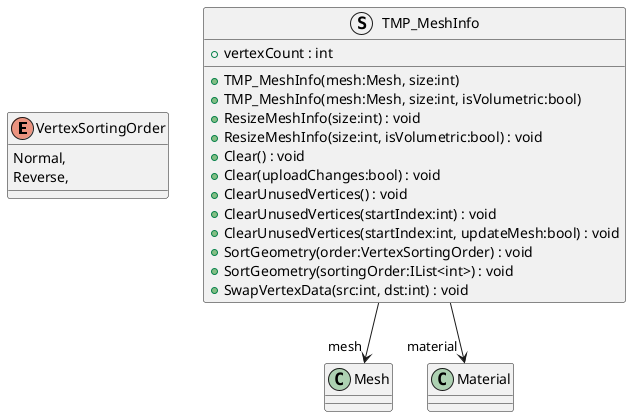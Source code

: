 @startuml
enum VertexSortingOrder {
    Normal,
    Reverse,
}
struct TMP_MeshInfo {
    + vertexCount : int
    + TMP_MeshInfo(mesh:Mesh, size:int)
    + TMP_MeshInfo(mesh:Mesh, size:int, isVolumetric:bool)
    + ResizeMeshInfo(size:int) : void
    + ResizeMeshInfo(size:int, isVolumetric:bool) : void
    + Clear() : void
    + Clear(uploadChanges:bool) : void
    + ClearUnusedVertices() : void
    + ClearUnusedVertices(startIndex:int) : void
    + ClearUnusedVertices(startIndex:int, updateMesh:bool) : void
    + SortGeometry(order:VertexSortingOrder) : void
    + SortGeometry(sortingOrder:IList<int>) : void
    + SwapVertexData(src:int, dst:int) : void
}
TMP_MeshInfo --> "mesh" Mesh
TMP_MeshInfo --> "material" Material
@enduml
